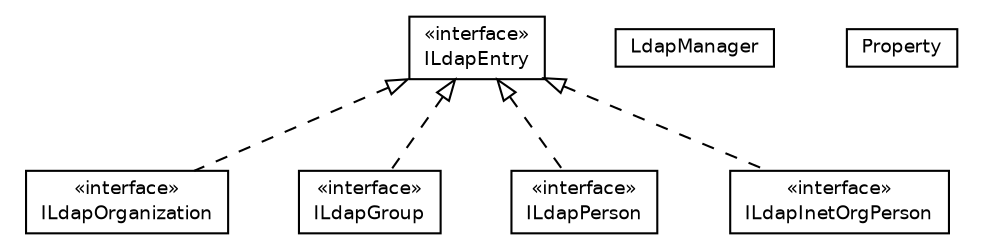 #!/usr/local/bin/dot
#
# Class diagram 
# Generated by UmlGraph version 4.6 (http://www.spinellis.gr/sw/umlgraph)
#

digraph G {
	edge [fontname="Helvetica",fontsize=10,labelfontname="Helvetica",labelfontsize=10];
	node [fontname="Helvetica",fontsize=10,shape=plaintext];
	// ca.tnt.ldaputils.ILdapOrganization
	c29 [label=<<table border="0" cellborder="1" cellspacing="0" cellpadding="2" port="p" href="./ILdapOrganization.html">
		<tr><td><table border="0" cellspacing="0" cellpadding="1">
			<tr><td> &laquo;interface&raquo; </td></tr>
			<tr><td> ILdapOrganization </td></tr>
		</table></td></tr>
		</table>>, fontname="Helvetica", fontcolor="black", fontsize=9.0];
	// ca.tnt.ldaputils.ILdapGroup
	c30 [label=<<table border="0" cellborder="1" cellspacing="0" cellpadding="2" port="p" href="./ILdapGroup.html">
		<tr><td><table border="0" cellspacing="0" cellpadding="1">
			<tr><td> &laquo;interface&raquo; </td></tr>
			<tr><td> ILdapGroup </td></tr>
		</table></td></tr>
		</table>>, fontname="Helvetica", fontcolor="black", fontsize=9.0];
	// ca.tnt.ldaputils.ILdapEntry
	c31 [label=<<table border="0" cellborder="1" cellspacing="0" cellpadding="2" port="p" href="./ILdapEntry.html">
		<tr><td><table border="0" cellspacing="0" cellpadding="1">
			<tr><td> &laquo;interface&raquo; </td></tr>
			<tr><td> ILdapEntry </td></tr>
		</table></td></tr>
		</table>>, fontname="Helvetica", fontcolor="black", fontsize=9.0];
	// ca.tnt.ldaputils.ILdapPerson
	c32 [label=<<table border="0" cellborder="1" cellspacing="0" cellpadding="2" port="p" href="./ILdapPerson.html">
		<tr><td><table border="0" cellspacing="0" cellpadding="1">
			<tr><td> &laquo;interface&raquo; </td></tr>
			<tr><td> ILdapPerson </td></tr>
		</table></td></tr>
		</table>>, fontname="Helvetica", fontcolor="black", fontsize=9.0];
	// ca.tnt.ldaputils.LdapManager
	c33 [label=<<table border="0" cellborder="1" cellspacing="0" cellpadding="2" port="p" href="./LdapManager.html">
		<tr><td><table border="0" cellspacing="0" cellpadding="1">
			<tr><td> LdapManager </td></tr>
		</table></td></tr>
		</table>>, fontname="Helvetica", fontcolor="black", fontsize=9.0];
	// ca.tnt.ldaputils.ILdapInetOrgPerson
	c34 [label=<<table border="0" cellborder="1" cellspacing="0" cellpadding="2" port="p" href="./ILdapInetOrgPerson.html">
		<tr><td><table border="0" cellspacing="0" cellpadding="1">
			<tr><td> &laquo;interface&raquo; </td></tr>
			<tr><td> ILdapInetOrgPerson </td></tr>
		</table></td></tr>
		</table>>, fontname="Helvetica", fontcolor="black", fontsize=9.0];
	// ca.tnt.ldaputils.Property
	c35 [label=<<table border="0" cellborder="1" cellspacing="0" cellpadding="2" port="p" href="./Property.html">
		<tr><td><table border="0" cellspacing="0" cellpadding="1">
			<tr><td> Property </td></tr>
		</table></td></tr>
		</table>>, fontname="Helvetica", fontcolor="black", fontsize=9.0];
	//ca.tnt.ldaputils.ILdapOrganization implements ca.tnt.ldaputils.ILdapEntry
	c31:p -> c29:p [dir=back,arrowtail=empty,style=dashed];
	//ca.tnt.ldaputils.ILdapGroup implements ca.tnt.ldaputils.ILdapEntry
	c31:p -> c30:p [dir=back,arrowtail=empty,style=dashed];
	//ca.tnt.ldaputils.ILdapPerson implements ca.tnt.ldaputils.ILdapEntry
	c31:p -> c32:p [dir=back,arrowtail=empty,style=dashed];
	//ca.tnt.ldaputils.ILdapInetOrgPerson implements ca.tnt.ldaputils.ILdapEntry
	c31:p -> c34:p [dir=back,arrowtail=empty,style=dashed];
}

